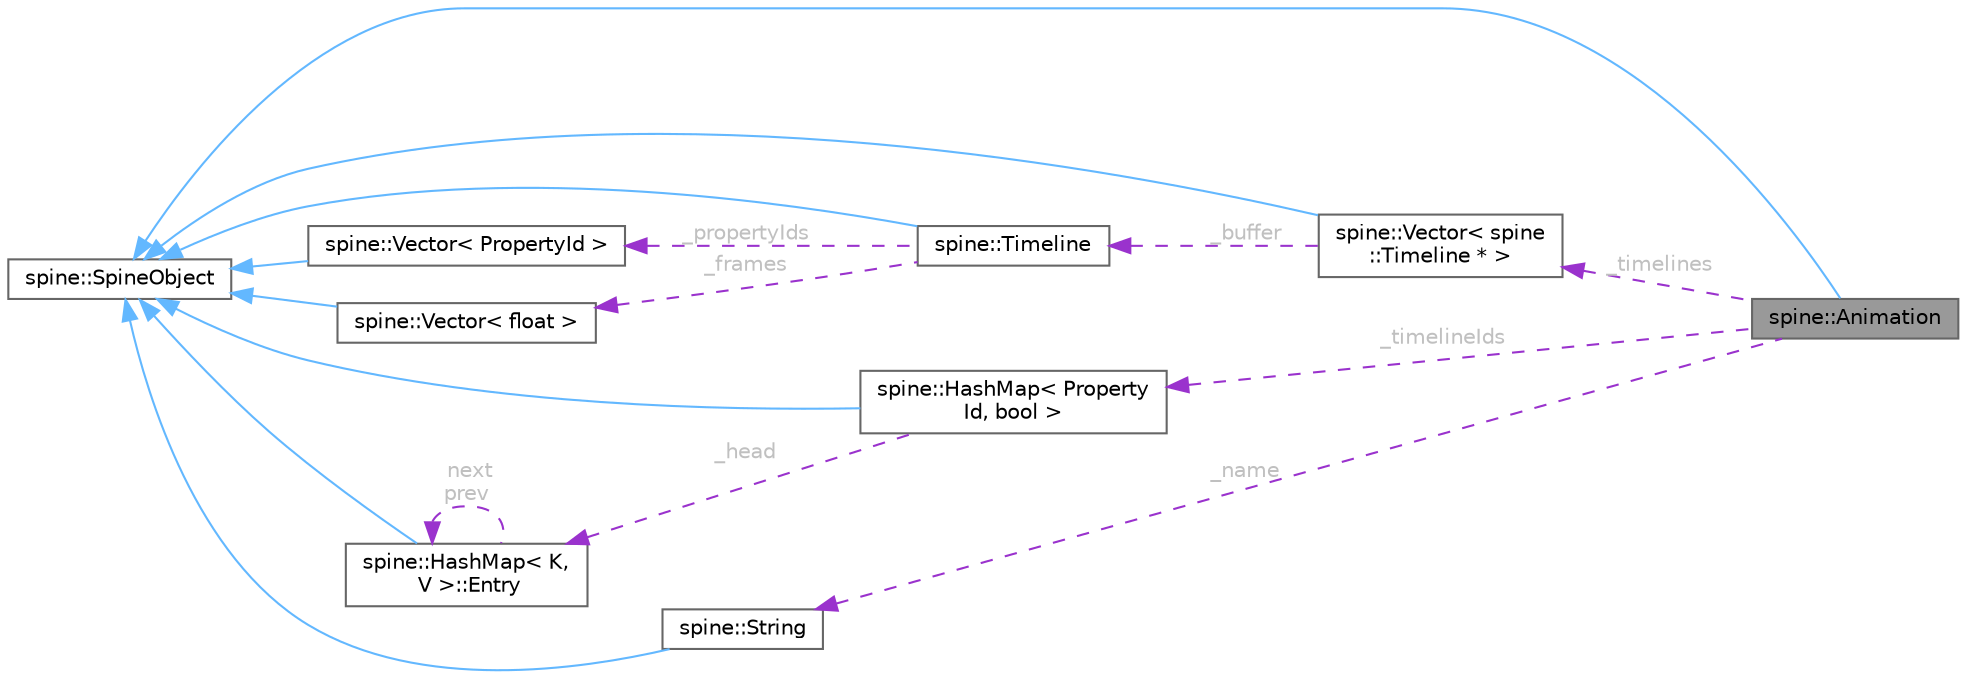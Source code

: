 digraph "spine::Animation"
{
 // LATEX_PDF_SIZE
  bgcolor="transparent";
  edge [fontname=Helvetica,fontsize=10,labelfontname=Helvetica,labelfontsize=10];
  node [fontname=Helvetica,fontsize=10,shape=box,height=0.2,width=0.4];
  rankdir="LR";
  Node1 [id="Node000001",label="spine::Animation",height=0.2,width=0.4,color="gray40", fillcolor="grey60", style="filled", fontcolor="black",tooltip=" "];
  Node2 -> Node1 [id="edge17_Node000001_Node000002",dir="back",color="steelblue1",style="solid",tooltip=" "];
  Node2 [id="Node000002",label="spine::SpineObject",height=0.2,width=0.4,color="gray40", fillcolor="white", style="filled",URL="$classspine_1_1_spine_object.html",tooltip=" "];
  Node3 -> Node1 [id="edge18_Node000001_Node000003",dir="back",color="darkorchid3",style="dashed",tooltip=" ",label=" _timelines",fontcolor="grey" ];
  Node3 [id="Node000003",label="spine::Vector\< spine\l::Timeline * \>",height=0.2,width=0.4,color="gray40", fillcolor="white", style="filled",URL="$classspine_1_1_vector.html",tooltip=" "];
  Node2 -> Node3 [id="edge19_Node000003_Node000002",dir="back",color="steelblue1",style="solid",tooltip=" "];
  Node4 -> Node3 [id="edge20_Node000003_Node000004",dir="back",color="darkorchid3",style="dashed",tooltip=" ",label=" _buffer",fontcolor="grey" ];
  Node4 [id="Node000004",label="spine::Timeline",height=0.2,width=0.4,color="gray40", fillcolor="white", style="filled",URL="$classspine_1_1_timeline.html",tooltip=" "];
  Node2 -> Node4 [id="edge21_Node000004_Node000002",dir="back",color="steelblue1",style="solid",tooltip=" "];
  Node5 -> Node4 [id="edge22_Node000004_Node000005",dir="back",color="darkorchid3",style="dashed",tooltip=" ",label=" _propertyIds",fontcolor="grey" ];
  Node5 [id="Node000005",label="spine::Vector\< PropertyId \>",height=0.2,width=0.4,color="gray40", fillcolor="white", style="filled",URL="$classspine_1_1_vector.html",tooltip=" "];
  Node2 -> Node5 [id="edge23_Node000005_Node000002",dir="back",color="steelblue1",style="solid",tooltip=" "];
  Node6 -> Node4 [id="edge24_Node000004_Node000006",dir="back",color="darkorchid3",style="dashed",tooltip=" ",label=" _frames",fontcolor="grey" ];
  Node6 [id="Node000006",label="spine::Vector\< float \>",height=0.2,width=0.4,color="gray40", fillcolor="white", style="filled",URL="$classspine_1_1_vector.html",tooltip=" "];
  Node2 -> Node6 [id="edge25_Node000006_Node000002",dir="back",color="steelblue1",style="solid",tooltip=" "];
  Node7 -> Node1 [id="edge26_Node000001_Node000007",dir="back",color="darkorchid3",style="dashed",tooltip=" ",label=" _timelineIds",fontcolor="grey" ];
  Node7 [id="Node000007",label="spine::HashMap\< Property\lId, bool \>",height=0.2,width=0.4,color="gray40", fillcolor="white", style="filled",URL="$classspine_1_1_hash_map.html",tooltip=" "];
  Node2 -> Node7 [id="edge27_Node000007_Node000002",dir="back",color="steelblue1",style="solid",tooltip=" "];
  Node8 -> Node7 [id="edge28_Node000007_Node000008",dir="back",color="darkorchid3",style="dashed",tooltip=" ",label=" _head",fontcolor="grey" ];
  Node8 [id="Node000008",label="spine::HashMap\< K,\l V \>::Entry",height=0.2,width=0.4,color="gray40", fillcolor="white", style="filled",URL="$classspine_1_1_hash_map_1_1_entry.html",tooltip=" "];
  Node2 -> Node8 [id="edge29_Node000008_Node000002",dir="back",color="steelblue1",style="solid",tooltip=" "];
  Node8 -> Node8 [id="edge30_Node000008_Node000008",dir="back",color="darkorchid3",style="dashed",tooltip=" ",label=" next\nprev",fontcolor="grey" ];
  Node9 -> Node1 [id="edge31_Node000001_Node000009",dir="back",color="darkorchid3",style="dashed",tooltip=" ",label=" _name",fontcolor="grey" ];
  Node9 [id="Node000009",label="spine::String",height=0.2,width=0.4,color="gray40", fillcolor="white", style="filled",URL="$classspine_1_1_string.html",tooltip=" "];
  Node2 -> Node9 [id="edge32_Node000009_Node000002",dir="back",color="steelblue1",style="solid",tooltip=" "];
}
